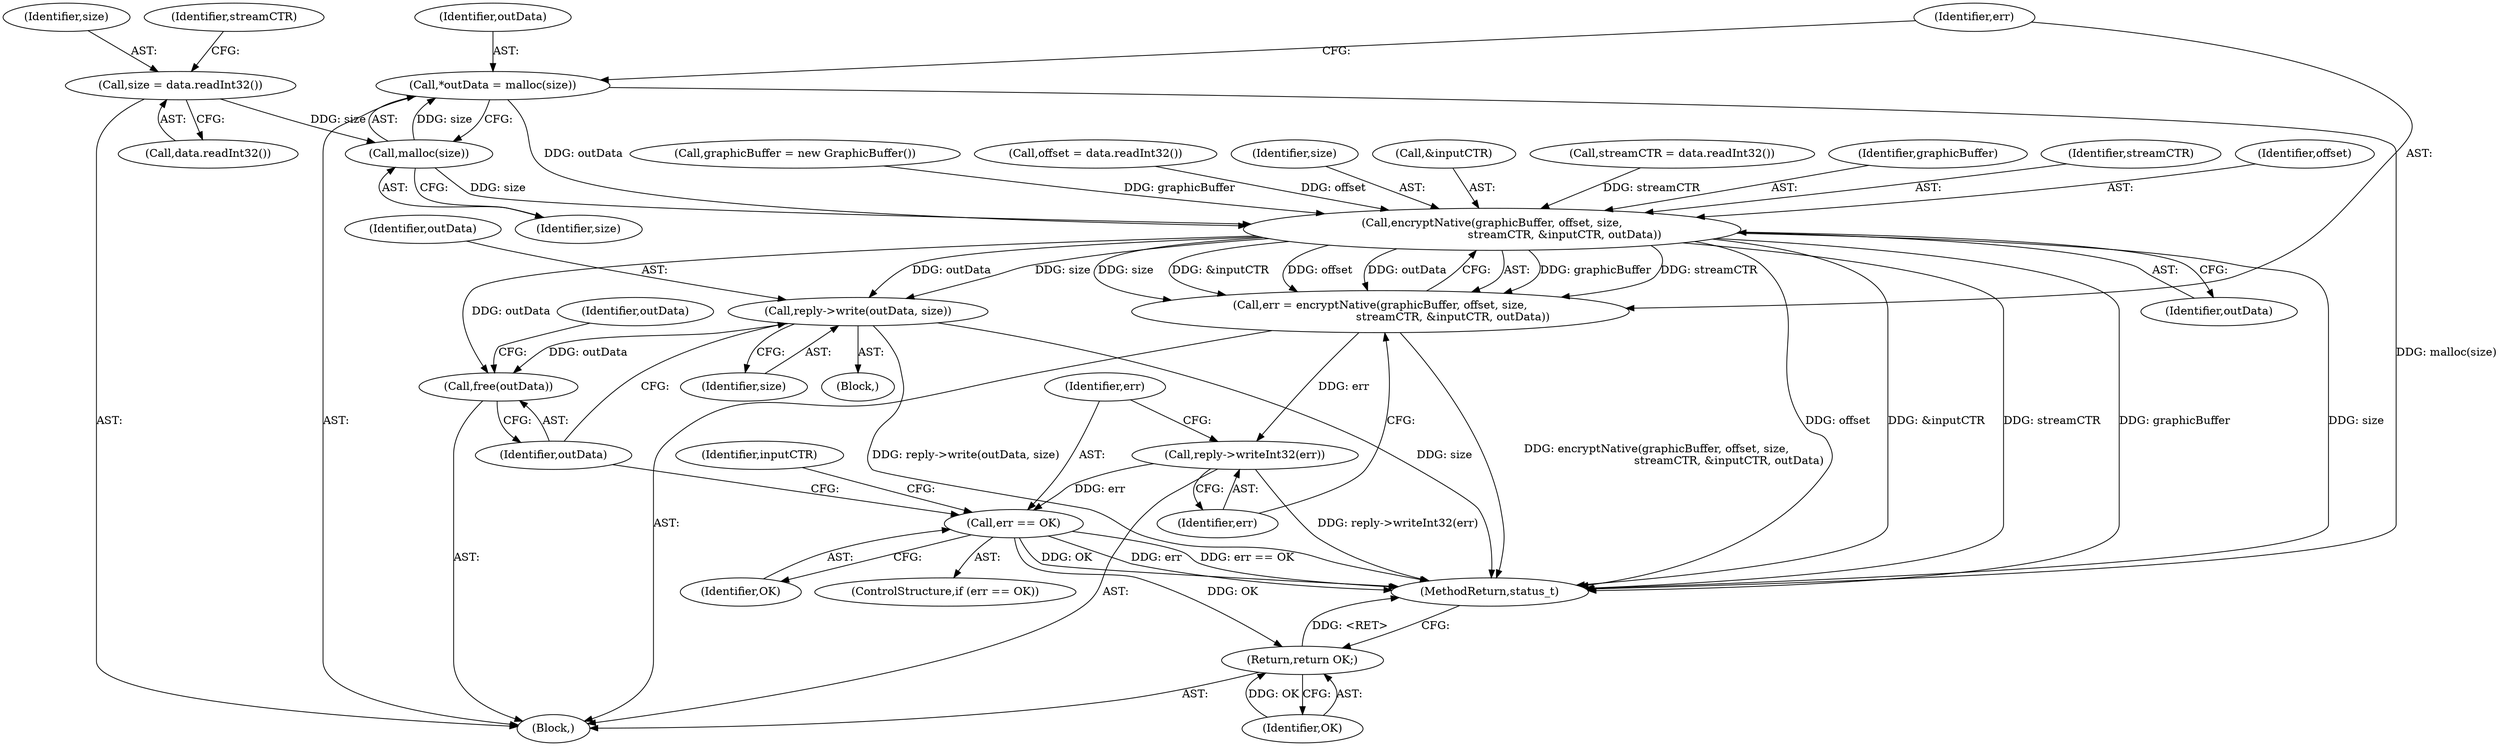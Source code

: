 digraph "0_Android_c82e31a7039a03dca7b37c65b7890ba5c1e18ced@API" {
"1000255" [label="(Call,*outData = malloc(size))"];
"1000257" [label="(Call,malloc(size))"];
"1000247" [label="(Call,size = data.readInt32())"];
"1000263" [label="(Call,encryptNative(graphicBuffer, offset, size,\n                                         streamCTR, &inputCTR, outData))"];
"1000261" [label="(Call,err = encryptNative(graphicBuffer, offset, size,\n                                         streamCTR, &inputCTR, outData))"];
"1000271" [label="(Call,reply->writeInt32(err))"];
"1000274" [label="(Call,err == OK)"];
"1000288" [label="(Return,return OK;)"];
"1000280" [label="(Call,reply->write(outData, size))"];
"1000283" [label="(Call,free(outData))"];
"1000251" [label="(Call,streamCTR = data.readInt32())"];
"1000284" [label="(Identifier,outData)"];
"1000273" [label="(ControlStructure,if (err == OK))"];
"1000249" [label="(Call,data.readInt32())"];
"1000279" [label="(Identifier,inputCTR)"];
"1000264" [label="(Identifier,graphicBuffer)"];
"1000281" [label="(Identifier,outData)"];
"1000261" [label="(Call,err = encryptNative(graphicBuffer, offset, size,\n                                         streamCTR, &inputCTR, outData))"];
"1000256" [label="(Identifier,outData)"];
"1000267" [label="(Identifier,streamCTR)"];
"1000282" [label="(Identifier,size)"];
"1000265" [label="(Identifier,offset)"];
"1000288" [label="(Return,return OK;)"];
"1000255" [label="(Call,*outData = malloc(size))"];
"1000274" [label="(Call,err == OK)"];
"1000283" [label="(Call,free(outData))"];
"1000286" [label="(Identifier,outData)"];
"1000258" [label="(Identifier,size)"];
"1000277" [label="(Block,)"];
"1000252" [label="(Identifier,streamCTR)"];
"1000271" [label="(Call,reply->writeInt32(err))"];
"1000280" [label="(Call,reply->write(outData, size))"];
"1000248" [label="(Identifier,size)"];
"1000275" [label="(Identifier,err)"];
"1000235" [label="(Call,graphicBuffer = new GraphicBuffer())"];
"1000229" [label="(Block,)"];
"1000357" [label="(MethodReturn,status_t)"];
"1000243" [label="(Call,offset = data.readInt32())"];
"1000266" [label="(Identifier,size)"];
"1000272" [label="(Identifier,err)"];
"1000268" [label="(Call,&inputCTR)"];
"1000247" [label="(Call,size = data.readInt32())"];
"1000262" [label="(Identifier,err)"];
"1000263" [label="(Call,encryptNative(graphicBuffer, offset, size,\n                                         streamCTR, &inputCTR, outData))"];
"1000289" [label="(Identifier,OK)"];
"1000257" [label="(Call,malloc(size))"];
"1000270" [label="(Identifier,outData)"];
"1000276" [label="(Identifier,OK)"];
"1000255" -> "1000229"  [label="AST: "];
"1000255" -> "1000257"  [label="CFG: "];
"1000256" -> "1000255"  [label="AST: "];
"1000257" -> "1000255"  [label="AST: "];
"1000262" -> "1000255"  [label="CFG: "];
"1000255" -> "1000357"  [label="DDG: malloc(size)"];
"1000257" -> "1000255"  [label="DDG: size"];
"1000255" -> "1000263"  [label="DDG: outData"];
"1000257" -> "1000258"  [label="CFG: "];
"1000258" -> "1000257"  [label="AST: "];
"1000247" -> "1000257"  [label="DDG: size"];
"1000257" -> "1000263"  [label="DDG: size"];
"1000247" -> "1000229"  [label="AST: "];
"1000247" -> "1000249"  [label="CFG: "];
"1000248" -> "1000247"  [label="AST: "];
"1000249" -> "1000247"  [label="AST: "];
"1000252" -> "1000247"  [label="CFG: "];
"1000263" -> "1000261"  [label="AST: "];
"1000263" -> "1000270"  [label="CFG: "];
"1000264" -> "1000263"  [label="AST: "];
"1000265" -> "1000263"  [label="AST: "];
"1000266" -> "1000263"  [label="AST: "];
"1000267" -> "1000263"  [label="AST: "];
"1000268" -> "1000263"  [label="AST: "];
"1000270" -> "1000263"  [label="AST: "];
"1000261" -> "1000263"  [label="CFG: "];
"1000263" -> "1000357"  [label="DDG: offset"];
"1000263" -> "1000357"  [label="DDG: &inputCTR"];
"1000263" -> "1000357"  [label="DDG: streamCTR"];
"1000263" -> "1000357"  [label="DDG: graphicBuffer"];
"1000263" -> "1000357"  [label="DDG: size"];
"1000263" -> "1000261"  [label="DDG: graphicBuffer"];
"1000263" -> "1000261"  [label="DDG: streamCTR"];
"1000263" -> "1000261"  [label="DDG: size"];
"1000263" -> "1000261"  [label="DDG: &inputCTR"];
"1000263" -> "1000261"  [label="DDG: offset"];
"1000263" -> "1000261"  [label="DDG: outData"];
"1000235" -> "1000263"  [label="DDG: graphicBuffer"];
"1000243" -> "1000263"  [label="DDG: offset"];
"1000251" -> "1000263"  [label="DDG: streamCTR"];
"1000263" -> "1000280"  [label="DDG: outData"];
"1000263" -> "1000280"  [label="DDG: size"];
"1000263" -> "1000283"  [label="DDG: outData"];
"1000261" -> "1000229"  [label="AST: "];
"1000262" -> "1000261"  [label="AST: "];
"1000272" -> "1000261"  [label="CFG: "];
"1000261" -> "1000357"  [label="DDG: encryptNative(graphicBuffer, offset, size,\n                                         streamCTR, &inputCTR, outData)"];
"1000261" -> "1000271"  [label="DDG: err"];
"1000271" -> "1000229"  [label="AST: "];
"1000271" -> "1000272"  [label="CFG: "];
"1000272" -> "1000271"  [label="AST: "];
"1000275" -> "1000271"  [label="CFG: "];
"1000271" -> "1000357"  [label="DDG: reply->writeInt32(err)"];
"1000271" -> "1000274"  [label="DDG: err"];
"1000274" -> "1000273"  [label="AST: "];
"1000274" -> "1000276"  [label="CFG: "];
"1000275" -> "1000274"  [label="AST: "];
"1000276" -> "1000274"  [label="AST: "];
"1000279" -> "1000274"  [label="CFG: "];
"1000284" -> "1000274"  [label="CFG: "];
"1000274" -> "1000357"  [label="DDG: err"];
"1000274" -> "1000357"  [label="DDG: err == OK"];
"1000274" -> "1000357"  [label="DDG: OK"];
"1000274" -> "1000288"  [label="DDG: OK"];
"1000288" -> "1000229"  [label="AST: "];
"1000288" -> "1000289"  [label="CFG: "];
"1000289" -> "1000288"  [label="AST: "];
"1000357" -> "1000288"  [label="CFG: "];
"1000288" -> "1000357"  [label="DDG: <RET>"];
"1000289" -> "1000288"  [label="DDG: OK"];
"1000280" -> "1000277"  [label="AST: "];
"1000280" -> "1000282"  [label="CFG: "];
"1000281" -> "1000280"  [label="AST: "];
"1000282" -> "1000280"  [label="AST: "];
"1000284" -> "1000280"  [label="CFG: "];
"1000280" -> "1000357"  [label="DDG: size"];
"1000280" -> "1000357"  [label="DDG: reply->write(outData, size)"];
"1000280" -> "1000283"  [label="DDG: outData"];
"1000283" -> "1000229"  [label="AST: "];
"1000283" -> "1000284"  [label="CFG: "];
"1000284" -> "1000283"  [label="AST: "];
"1000286" -> "1000283"  [label="CFG: "];
}
